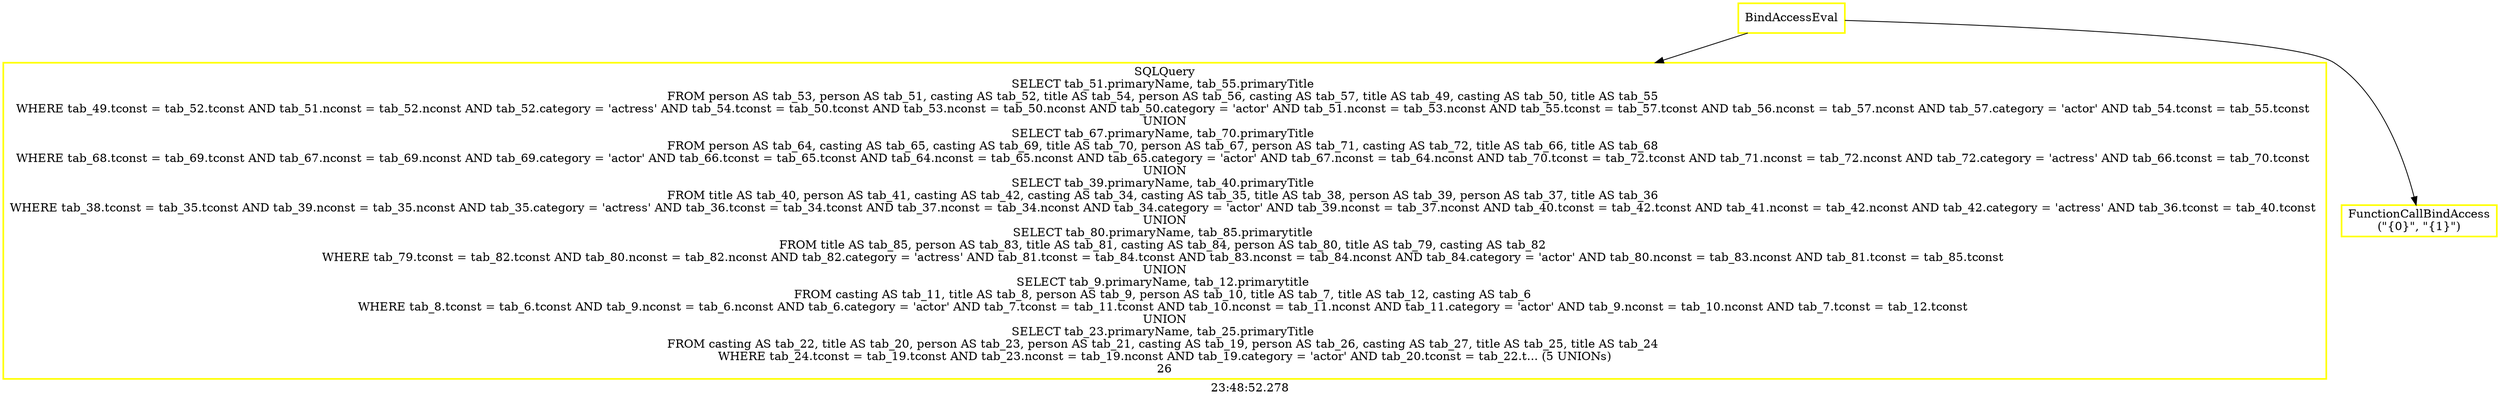 digraph  g{ graph[label = "23:48:52.278"]
node [shape=rectangle, color=black, fontcolor=black, style=bold] edge [color=black] 0 [label="BindAccessEval", color = yellow] ; 
1 [label="SQLQuery
SELECT tab_51.primaryName, tab_55.primaryTitle 
FROM person AS tab_53, person AS tab_51, casting AS tab_52, title AS tab_54, person AS tab_56, casting AS tab_57, title AS tab_49, casting AS tab_50, title AS tab_55 
WHERE tab_49.tconst = tab_52.tconst AND tab_51.nconst = tab_52.nconst AND tab_52.category = 'actress' AND tab_54.tconst = tab_50.tconst AND tab_53.nconst = tab_50.nconst AND tab_50.category = 'actor' AND tab_51.nconst = tab_53.nconst AND tab_55.tconst = tab_57.tconst AND tab_56.nconst = tab_57.nconst AND tab_57.category = 'actor' AND tab_54.tconst = tab_55.tconst 
UNION
SELECT tab_67.primaryName, tab_70.primaryTitle 
FROM person AS tab_64, casting AS tab_65, casting AS tab_69, title AS tab_70, person AS tab_67, person AS tab_71, casting AS tab_72, title AS tab_66, title AS tab_68 
WHERE tab_68.tconst = tab_69.tconst AND tab_67.nconst = tab_69.nconst AND tab_69.category = 'actor' AND tab_66.tconst = tab_65.tconst AND tab_64.nconst = tab_65.nconst AND tab_65.category = 'actor' AND tab_67.nconst = tab_64.nconst AND tab_70.tconst = tab_72.tconst AND tab_71.nconst = tab_72.nconst AND tab_72.category = 'actress' AND tab_66.tconst = tab_70.tconst 
UNION
SELECT tab_39.primaryName, tab_40.primaryTitle 
FROM title AS tab_40, person AS tab_41, casting AS tab_42, casting AS tab_34, casting AS tab_35, title AS tab_38, person AS tab_39, person AS tab_37, title AS tab_36 
WHERE tab_38.tconst = tab_35.tconst AND tab_39.nconst = tab_35.nconst AND tab_35.category = 'actress' AND tab_36.tconst = tab_34.tconst AND tab_37.nconst = tab_34.nconst AND tab_34.category = 'actor' AND tab_39.nconst = tab_37.nconst AND tab_40.tconst = tab_42.tconst AND tab_41.nconst = tab_42.nconst AND tab_42.category = 'actress' AND tab_36.tconst = tab_40.tconst 
UNION
SELECT tab_80.primaryName, tab_85.primarytitle 
FROM title AS tab_85, person AS tab_83, title AS tab_81, casting AS tab_84, person AS tab_80, title AS tab_79, casting AS tab_82 
WHERE tab_79.tconst = tab_82.tconst AND tab_80.nconst = tab_82.nconst AND tab_82.category = 'actress' AND tab_81.tconst = tab_84.tconst AND tab_83.nconst = tab_84.nconst AND tab_84.category = 'actor' AND tab_80.nconst = tab_83.nconst AND tab_81.tconst = tab_85.tconst 
UNION
SELECT tab_9.primaryName, tab_12.primarytitle 
FROM casting AS tab_11, title AS tab_8, person AS tab_9, person AS tab_10, title AS tab_7, title AS tab_12, casting AS tab_6 
WHERE tab_8.tconst = tab_6.tconst AND tab_9.nconst = tab_6.nconst AND tab_6.category = 'actor' AND tab_7.tconst = tab_11.tconst AND tab_10.nconst = tab_11.nconst AND tab_11.category = 'actor' AND tab_9.nconst = tab_10.nconst AND tab_7.tconst = tab_12.tconst 
UNION
SELECT tab_23.primaryName, tab_25.primaryTitle 
FROM casting AS tab_22, title AS tab_20, person AS tab_23, person AS tab_21, casting AS tab_19, person AS tab_26, casting AS tab_27, title AS tab_25, title AS tab_24 
WHERE tab_24.tconst = tab_19.tconst AND tab_23.nconst = tab_19.nconst AND tab_19.category = 'actor' AND tab_20.tconst = tab_22.t... (5 UNIONs)
26", color = yellow] ; 
0 -> 1 ; 
2 [label="FunctionCallBindAccess
(\"{0}\", \"{1}\")", color = yellow] ; 
0 -> 2 ; 
}

